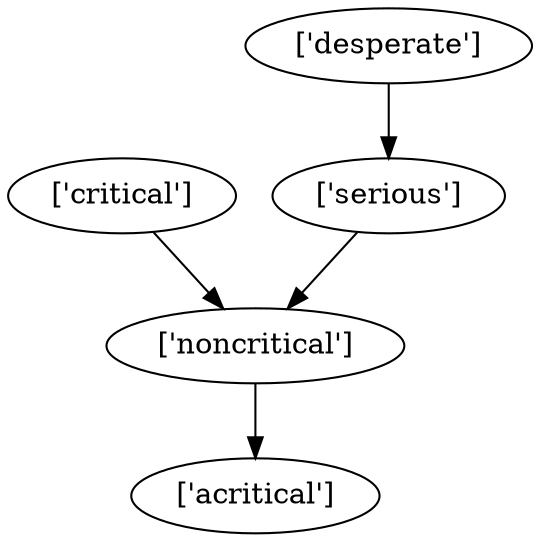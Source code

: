 strict digraph  {
	"['serious']" -> "['noncritical']";
	"['noncritical']" -> "['acritical']";
	"['desperate']" -> "['serious']";
	"['critical']" -> "['noncritical']";
}
